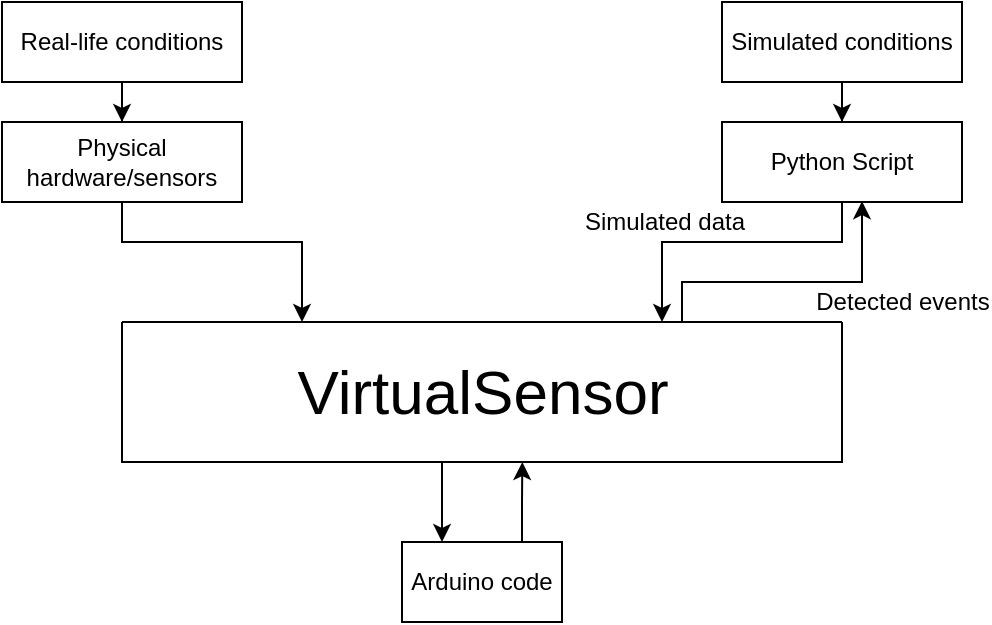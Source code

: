 <mxfile version="15.9.6" type="device"><diagram id="C5RBs43oDa-KdzZeNtuy" name="Page-1"><mxGraphModel dx="981" dy="519" grid="1" gridSize="10" guides="1" tooltips="1" connect="1" arrows="1" fold="1" page="1" pageScale="1" pageWidth="827" pageHeight="1169" background="#ffffff" math="0" shadow="0"><root><mxCell id="WIyWlLk6GJQsqaUBKTNV-0"/><mxCell id="WIyWlLk6GJQsqaUBKTNV-1" parent="WIyWlLk6GJQsqaUBKTNV-0"/><mxCell id="wVT7D9dc_5KoK8bJWUCV-8" value="" style="edgeStyle=orthogonalEdgeStyle;rounded=0;orthogonalLoop=1;jettySize=auto;html=1;fontSize=31;" edge="1" parent="WIyWlLk6GJQsqaUBKTNV-1" source="wVT7D9dc_5KoK8bJWUCV-0" target="wVT7D9dc_5KoK8bJWUCV-1"><mxGeometry relative="1" as="geometry"/></mxCell><mxCell id="wVT7D9dc_5KoK8bJWUCV-0" value="Real-life conditions" style="rounded=0;whiteSpace=wrap;html=1;" vertex="1" parent="WIyWlLk6GJQsqaUBKTNV-1"><mxGeometry x="120" y="120" width="120" height="40" as="geometry"/></mxCell><mxCell id="wVT7D9dc_5KoK8bJWUCV-6" style="edgeStyle=orthogonalEdgeStyle;rounded=0;orthogonalLoop=1;jettySize=auto;html=1;exitX=0.5;exitY=1;exitDx=0;exitDy=0;entryX=0.25;entryY=0;entryDx=0;entryDy=0;" edge="1" parent="WIyWlLk6GJQsqaUBKTNV-1" source="wVT7D9dc_5KoK8bJWUCV-1" target="wVT7D9dc_5KoK8bJWUCV-3"><mxGeometry relative="1" as="geometry"><Array as="points"><mxPoint x="180" y="240"/><mxPoint x="270" y="240"/></Array></mxGeometry></mxCell><mxCell id="wVT7D9dc_5KoK8bJWUCV-1" value="Physical hardware/sensors" style="rounded=0;whiteSpace=wrap;html=1;" vertex="1" parent="WIyWlLk6GJQsqaUBKTNV-1"><mxGeometry x="120" y="180" width="120" height="40" as="geometry"/></mxCell><mxCell id="wVT7D9dc_5KoK8bJWUCV-16" style="edgeStyle=orthogonalEdgeStyle;rounded=0;orthogonalLoop=1;jettySize=auto;html=1;entryX=0.581;entryY=0.99;entryDx=0;entryDy=0;fontSize=12;entryPerimeter=0;" edge="1" parent="WIyWlLk6GJQsqaUBKTNV-1" source="wVT7D9dc_5KoK8bJWUCV-3" target="wVT7D9dc_5KoK8bJWUCV-4"><mxGeometry relative="1" as="geometry"><Array as="points"><mxPoint x="460" y="260"/><mxPoint x="550" y="260"/><mxPoint x="550" y="220"/></Array></mxGeometry></mxCell><mxCell id="wVT7D9dc_5KoK8bJWUCV-19" value="Detected events" style="edgeLabel;html=1;align=center;verticalAlign=middle;resizable=0;points=[];fontSize=12;" vertex="1" connectable="0" parent="wVT7D9dc_5KoK8bJWUCV-16"><mxGeometry x="-0.26" y="1" relative="1" as="geometry"><mxPoint x="74" y="11" as="offset"/></mxGeometry></mxCell><mxCell id="wVT7D9dc_5KoK8bJWUCV-20" style="edgeStyle=orthogonalEdgeStyle;rounded=0;orthogonalLoop=1;jettySize=auto;html=1;entryX=0.25;entryY=0;entryDx=0;entryDy=0;fontSize=12;" edge="1" parent="WIyWlLk6GJQsqaUBKTNV-1" source="wVT7D9dc_5KoK8bJWUCV-3" target="wVT7D9dc_5KoK8bJWUCV-9"><mxGeometry relative="1" as="geometry"><Array as="points"><mxPoint x="340" y="360"/><mxPoint x="340" y="360"/></Array></mxGeometry></mxCell><mxCell id="wVT7D9dc_5KoK8bJWUCV-3" value="" style="swimlane;startSize=0;" vertex="1" parent="WIyWlLk6GJQsqaUBKTNV-1"><mxGeometry x="180" y="280" width="360" height="70" as="geometry"/></mxCell><mxCell id="wVT7D9dc_5KoK8bJWUCV-7" value="VirtualSensor" style="text;html=1;align=center;verticalAlign=middle;resizable=0;points=[];autosize=1;strokeColor=none;fillColor=none;fontSize=31;" vertex="1" parent="wVT7D9dc_5KoK8bJWUCV-3"><mxGeometry x="80" y="15" width="200" height="40" as="geometry"/></mxCell><mxCell id="wVT7D9dc_5KoK8bJWUCV-5" style="edgeStyle=orthogonalEdgeStyle;rounded=0;orthogonalLoop=1;jettySize=auto;html=1;entryX=0.75;entryY=0;entryDx=0;entryDy=0;" edge="1" parent="WIyWlLk6GJQsqaUBKTNV-1" source="wVT7D9dc_5KoK8bJWUCV-4" target="wVT7D9dc_5KoK8bJWUCV-3"><mxGeometry relative="1" as="geometry"><Array as="points"><mxPoint x="540" y="240"/><mxPoint x="450" y="240"/></Array></mxGeometry></mxCell><mxCell id="wVT7D9dc_5KoK8bJWUCV-18" value="Simulated data" style="edgeLabel;html=1;align=center;verticalAlign=middle;resizable=0;points=[];fontSize=12;" vertex="1" connectable="0" parent="wVT7D9dc_5KoK8bJWUCV-5"><mxGeometry x="0.209" relative="1" as="geometry"><mxPoint x="-19" y="-10" as="offset"/></mxGeometry></mxCell><mxCell id="wVT7D9dc_5KoK8bJWUCV-4" value="Python Script" style="rounded=0;whiteSpace=wrap;html=1;" vertex="1" parent="WIyWlLk6GJQsqaUBKTNV-1"><mxGeometry x="480" y="180" width="120" height="40" as="geometry"/></mxCell><mxCell id="wVT7D9dc_5KoK8bJWUCV-24" style="edgeStyle=orthogonalEdgeStyle;rounded=0;orthogonalLoop=1;jettySize=auto;html=1;entryX=0.556;entryY=1;entryDx=0;entryDy=0;entryPerimeter=0;fontSize=12;" edge="1" parent="WIyWlLk6GJQsqaUBKTNV-1" source="wVT7D9dc_5KoK8bJWUCV-9" target="wVT7D9dc_5KoK8bJWUCV-3"><mxGeometry relative="1" as="geometry"><Array as="points"><mxPoint x="380" y="370"/><mxPoint x="380" y="370"/></Array></mxGeometry></mxCell><mxCell id="wVT7D9dc_5KoK8bJWUCV-9" value="Arduino code" style="rounded=0;whiteSpace=wrap;html=1;fontSize=12;" vertex="1" parent="WIyWlLk6GJQsqaUBKTNV-1"><mxGeometry x="320" y="390" width="80" height="40" as="geometry"/></mxCell><mxCell id="wVT7D9dc_5KoK8bJWUCV-26" value="" style="edgeStyle=orthogonalEdgeStyle;rounded=0;orthogonalLoop=1;jettySize=auto;html=1;fontSize=12;" edge="1" parent="WIyWlLk6GJQsqaUBKTNV-1" source="wVT7D9dc_5KoK8bJWUCV-14" target="wVT7D9dc_5KoK8bJWUCV-4"><mxGeometry relative="1" as="geometry"/></mxCell><mxCell id="wVT7D9dc_5KoK8bJWUCV-14" value="Simulated conditions" style="rounded=0;whiteSpace=wrap;html=1;" vertex="1" parent="WIyWlLk6GJQsqaUBKTNV-1"><mxGeometry x="480" y="120" width="120" height="40" as="geometry"/></mxCell></root></mxGraphModel></diagram></mxfile>